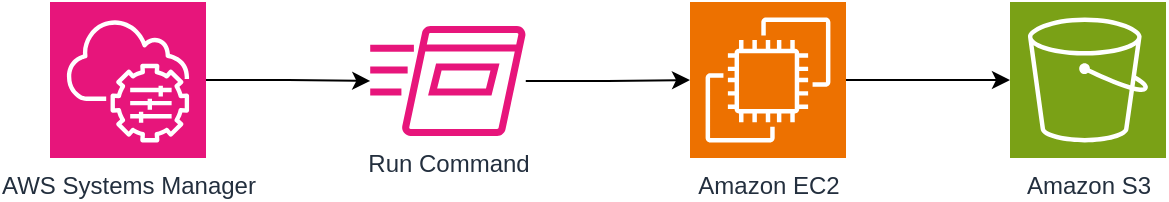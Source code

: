 <mxfile version="22.1.21" type="github">
  <diagram name="Page-1" id="kUJ5Vhdzph6Itm5G1ea1">
    <mxGraphModel dx="2074" dy="1031" grid="1" gridSize="10" guides="1" tooltips="1" connect="1" arrows="1" fold="1" page="1" pageScale="1" pageWidth="850" pageHeight="1100" background="none" math="0" shadow="0">
      <root>
        <mxCell id="0" />
        <mxCell id="1" parent="0" />
        <mxCell id="iJZMCtpldAdDMtu46We_-6" value="" style="edgeStyle=orthogonalEdgeStyle;rounded=0;orthogonalLoop=1;jettySize=auto;html=1;" edge="1" parent="1" source="iJZMCtpldAdDMtu46We_-1" target="iJZMCtpldAdDMtu46We_-2">
          <mxGeometry relative="1" as="geometry" />
        </mxCell>
        <mxCell id="iJZMCtpldAdDMtu46We_-1" value="AWS Systems Manager" style="sketch=0;points=[[0,0,0],[0.25,0,0],[0.5,0,0],[0.75,0,0],[1,0,0],[0,1,0],[0.25,1,0],[0.5,1,0],[0.75,1,0],[1,1,0],[0,0.25,0],[0,0.5,0],[0,0.75,0],[1,0.25,0],[1,0.5,0],[1,0.75,0]];points=[[0,0,0],[0.25,0,0],[0.5,0,0],[0.75,0,0],[1,0,0],[0,1,0],[0.25,1,0],[0.5,1,0],[0.75,1,0],[1,1,0],[0,0.25,0],[0,0.5,0],[0,0.75,0],[1,0.25,0],[1,0.5,0],[1,0.75,0]];outlineConnect=0;fontColor=#232F3E;fillColor=#E7157B;strokeColor=#ffffff;dashed=0;verticalLabelPosition=bottom;verticalAlign=top;align=center;html=1;fontSize=12;fontStyle=0;aspect=fixed;shape=mxgraph.aws4.resourceIcon;resIcon=mxgraph.aws4.systems_manager;gradientColor=none;" vertex="1" parent="1">
          <mxGeometry x="160" y="511" width="78" height="78" as="geometry" />
        </mxCell>
        <mxCell id="iJZMCtpldAdDMtu46We_-7" value="" style="edgeStyle=orthogonalEdgeStyle;rounded=0;orthogonalLoop=1;jettySize=auto;html=1;" edge="1" parent="1" source="iJZMCtpldAdDMtu46We_-2" target="iJZMCtpldAdDMtu46We_-3">
          <mxGeometry relative="1" as="geometry" />
        </mxCell>
        <mxCell id="iJZMCtpldAdDMtu46We_-2" value="Run Command" style="sketch=0;outlineConnect=0;fontColor=#232F3E;gradientColor=none;fillColor=#E7157B;strokeColor=none;dashed=0;verticalLabelPosition=bottom;verticalAlign=top;align=center;html=1;fontSize=12;fontStyle=0;aspect=fixed;pointerEvents=1;shape=mxgraph.aws4.run_command;" vertex="1" parent="1">
          <mxGeometry x="320" y="523" width="78" height="55" as="geometry" />
        </mxCell>
        <mxCell id="iJZMCtpldAdDMtu46We_-8" value="" style="edgeStyle=orthogonalEdgeStyle;rounded=0;orthogonalLoop=1;jettySize=auto;html=1;" edge="1" parent="1" source="iJZMCtpldAdDMtu46We_-3" target="iJZMCtpldAdDMtu46We_-5">
          <mxGeometry relative="1" as="geometry" />
        </mxCell>
        <mxCell id="iJZMCtpldAdDMtu46We_-3" value="Amazon EC2" style="sketch=0;points=[[0,0,0],[0.25,0,0],[0.5,0,0],[0.75,0,0],[1,0,0],[0,1,0],[0.25,1,0],[0.5,1,0],[0.75,1,0],[1,1,0],[0,0.25,0],[0,0.5,0],[0,0.75,0],[1,0.25,0],[1,0.5,0],[1,0.75,0]];outlineConnect=0;fontColor=#232F3E;fillColor=#ED7100;strokeColor=#ffffff;dashed=0;verticalLabelPosition=bottom;verticalAlign=top;align=center;html=1;fontSize=12;fontStyle=0;aspect=fixed;shape=mxgraph.aws4.resourceIcon;resIcon=mxgraph.aws4.ec2;" vertex="1" parent="1">
          <mxGeometry x="480" y="511" width="78" height="78" as="geometry" />
        </mxCell>
        <mxCell id="iJZMCtpldAdDMtu46We_-5" value="Amazon S3" style="sketch=0;points=[[0,0,0],[0.25,0,0],[0.5,0,0],[0.75,0,0],[1,0,0],[0,1,0],[0.25,1,0],[0.5,1,0],[0.75,1,0],[1,1,0],[0,0.25,0],[0,0.5,0],[0,0.75,0],[1,0.25,0],[1,0.5,0],[1,0.75,0]];outlineConnect=0;fontColor=#232F3E;fillColor=#7AA116;strokeColor=#ffffff;dashed=0;verticalLabelPosition=bottom;verticalAlign=top;align=center;html=1;fontSize=12;fontStyle=0;aspect=fixed;shape=mxgraph.aws4.resourceIcon;resIcon=mxgraph.aws4.s3;" vertex="1" parent="1">
          <mxGeometry x="640" y="511" width="78" height="78" as="geometry" />
        </mxCell>
      </root>
    </mxGraphModel>
  </diagram>
</mxfile>
